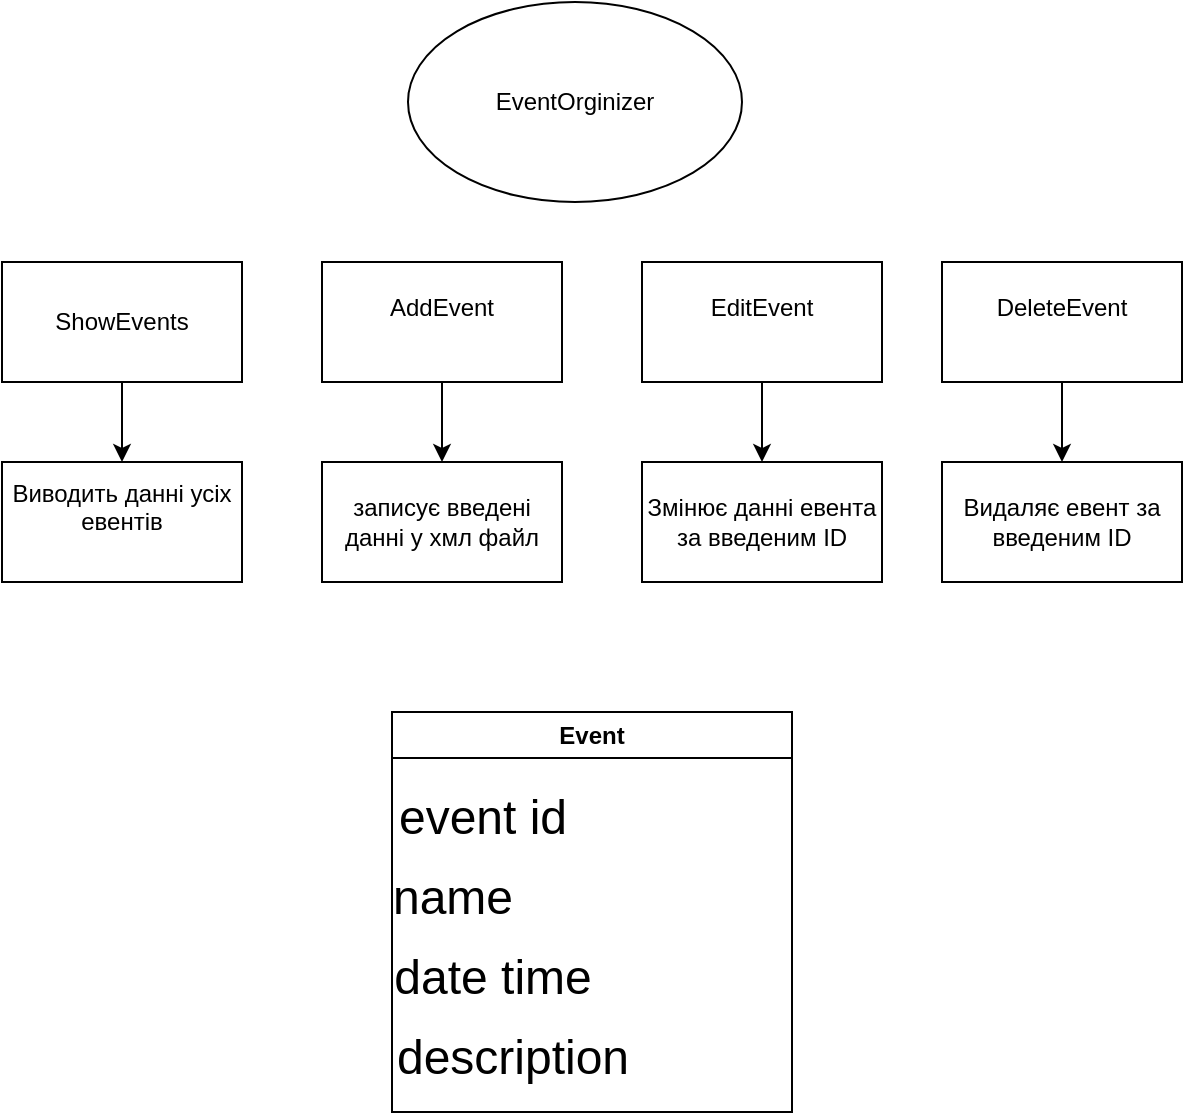 <mxfile version="24.2.1" type="device">
  <diagram name="Страница — 1" id="EP8EBzwxJLloXq10jvEQ">
    <mxGraphModel dx="1215" dy="766" grid="1" gridSize="10" guides="1" tooltips="1" connect="1" arrows="1" fold="1" page="1" pageScale="1" pageWidth="827" pageHeight="1169" math="0" shadow="0">
      <root>
        <mxCell id="0" />
        <mxCell id="1" parent="0" />
        <mxCell id="LA66xMlk8g-5gAfA85Ul-1" value="Event" style="swimlane;whiteSpace=wrap;html=1;" parent="1" vertex="1">
          <mxGeometry x="314" y="385" width="200" height="200" as="geometry">
            <mxRectangle x="30" y="70" width="70" height="30" as="alternateBounds" />
          </mxGeometry>
        </mxCell>
        <mxCell id="LA66xMlk8g-5gAfA85Ul-3" value="&lt;span style=&quot;font-size: 24px;&quot;&gt;name&lt;/span&gt;" style="text;html=1;align=center;verticalAlign=middle;resizable=0;points=[];autosize=1;strokeColor=none;fillColor=none;" parent="LA66xMlk8g-5gAfA85Ul-1" vertex="1">
          <mxGeometry x="-10" y="73" width="80" height="40" as="geometry" />
        </mxCell>
        <mxCell id="LA66xMlk8g-5gAfA85Ul-4" value="&lt;font style=&quot;font-size: 24px;&quot;&gt;date time&lt;/font&gt;" style="text;html=1;align=center;verticalAlign=middle;resizable=0;points=[];autosize=1;strokeColor=none;fillColor=none;" parent="LA66xMlk8g-5gAfA85Ul-1" vertex="1">
          <mxGeometry x="-10" y="113" width="120" height="40" as="geometry" />
        </mxCell>
        <mxCell id="LA66xMlk8g-5gAfA85Ul-2" value="&lt;font style=&quot;font-size: 24px;&quot;&gt;event id&lt;/font&gt;" style="text;html=1;align=center;verticalAlign=middle;resizable=0;points=[];autosize=1;strokeColor=none;fillColor=none;" parent="LA66xMlk8g-5gAfA85Ul-1" vertex="1">
          <mxGeometry x="-10" y="33" width="110" height="40" as="geometry" />
        </mxCell>
        <mxCell id="LA66xMlk8g-5gAfA85Ul-5" value="&lt;span style=&quot;font-size: 24px;&quot;&gt;description&lt;/span&gt;" style="text;html=1;align=center;verticalAlign=middle;resizable=0;points=[];autosize=1;strokeColor=none;fillColor=none;" parent="LA66xMlk8g-5gAfA85Ul-1" vertex="1">
          <mxGeometry x="-10" y="153" width="140" height="40" as="geometry" />
        </mxCell>
        <mxCell id="TpDpnMR3nzu4WU6hY8zd-6" style="edgeStyle=orthogonalEdgeStyle;rounded=0;orthogonalLoop=1;jettySize=auto;html=1;entryX=0.5;entryY=0;entryDx=0;entryDy=0;" edge="1" parent="1" source="TpDpnMR3nzu4WU6hY8zd-1" target="TpDpnMR3nzu4WU6hY8zd-5">
          <mxGeometry relative="1" as="geometry" />
        </mxCell>
        <mxCell id="TpDpnMR3nzu4WU6hY8zd-1" value="AddEvent&lt;div&gt;&lt;br&gt;&lt;/div&gt;" style="rounded=0;whiteSpace=wrap;html=1;" vertex="1" parent="1">
          <mxGeometry x="279" y="160" width="120" height="60" as="geometry" />
        </mxCell>
        <mxCell id="TpDpnMR3nzu4WU6hY8zd-9" style="edgeStyle=orthogonalEdgeStyle;rounded=0;orthogonalLoop=1;jettySize=auto;html=1;entryX=0.5;entryY=0;entryDx=0;entryDy=0;" edge="1" parent="1" source="TpDpnMR3nzu4WU6hY8zd-2" target="TpDpnMR3nzu4WU6hY8zd-7">
          <mxGeometry relative="1" as="geometry" />
        </mxCell>
        <mxCell id="TpDpnMR3nzu4WU6hY8zd-2" value="EditEvent&lt;div&gt;&lt;br&gt;&lt;/div&gt;" style="rounded=0;whiteSpace=wrap;html=1;" vertex="1" parent="1">
          <mxGeometry x="439" y="160" width="120" height="60" as="geometry" />
        </mxCell>
        <mxCell id="TpDpnMR3nzu4WU6hY8zd-10" style="edgeStyle=orthogonalEdgeStyle;rounded=0;orthogonalLoop=1;jettySize=auto;html=1;entryX=0.5;entryY=0;entryDx=0;entryDy=0;" edge="1" parent="1" source="TpDpnMR3nzu4WU6hY8zd-3" target="TpDpnMR3nzu4WU6hY8zd-8">
          <mxGeometry relative="1" as="geometry" />
        </mxCell>
        <mxCell id="TpDpnMR3nzu4WU6hY8zd-3" value="DeleteEvent&lt;div&gt;&lt;br&gt;&lt;/div&gt;" style="rounded=0;whiteSpace=wrap;html=1;" vertex="1" parent="1">
          <mxGeometry x="589" y="160" width="120" height="60" as="geometry" />
        </mxCell>
        <mxCell id="TpDpnMR3nzu4WU6hY8zd-12" style="edgeStyle=orthogonalEdgeStyle;rounded=0;orthogonalLoop=1;jettySize=auto;html=1;entryX=0.5;entryY=0;entryDx=0;entryDy=0;" edge="1" parent="1" source="TpDpnMR3nzu4WU6hY8zd-4" target="TpDpnMR3nzu4WU6hY8zd-11">
          <mxGeometry relative="1" as="geometry" />
        </mxCell>
        <mxCell id="TpDpnMR3nzu4WU6hY8zd-4" value="ShowEvents" style="rounded=0;whiteSpace=wrap;html=1;" vertex="1" parent="1">
          <mxGeometry x="119" y="160" width="120" height="60" as="geometry" />
        </mxCell>
        <mxCell id="TpDpnMR3nzu4WU6hY8zd-5" value="записує введені данні у хмл файл" style="rounded=0;whiteSpace=wrap;html=1;" vertex="1" parent="1">
          <mxGeometry x="279" y="260" width="120" height="60" as="geometry" />
        </mxCell>
        <mxCell id="TpDpnMR3nzu4WU6hY8zd-7" value="Змінює данні евента за введеним ID" style="rounded=0;whiteSpace=wrap;html=1;" vertex="1" parent="1">
          <mxGeometry x="439" y="260" width="120" height="60" as="geometry" />
        </mxCell>
        <mxCell id="TpDpnMR3nzu4WU6hY8zd-8" value="Видаляє евент за введеним ID" style="rounded=0;whiteSpace=wrap;html=1;" vertex="1" parent="1">
          <mxGeometry x="589" y="260" width="120" height="60" as="geometry" />
        </mxCell>
        <mxCell id="TpDpnMR3nzu4WU6hY8zd-11" value="Виводить данні усіх евентів&lt;div&gt;&lt;br&gt;&lt;/div&gt;" style="rounded=0;whiteSpace=wrap;html=1;" vertex="1" parent="1">
          <mxGeometry x="119" y="260" width="120" height="60" as="geometry" />
        </mxCell>
        <mxCell id="TpDpnMR3nzu4WU6hY8zd-13" value="EventOrginizer" style="ellipse;whiteSpace=wrap;html=1;" vertex="1" parent="1">
          <mxGeometry x="322" y="30" width="167" height="100" as="geometry" />
        </mxCell>
      </root>
    </mxGraphModel>
  </diagram>
</mxfile>
